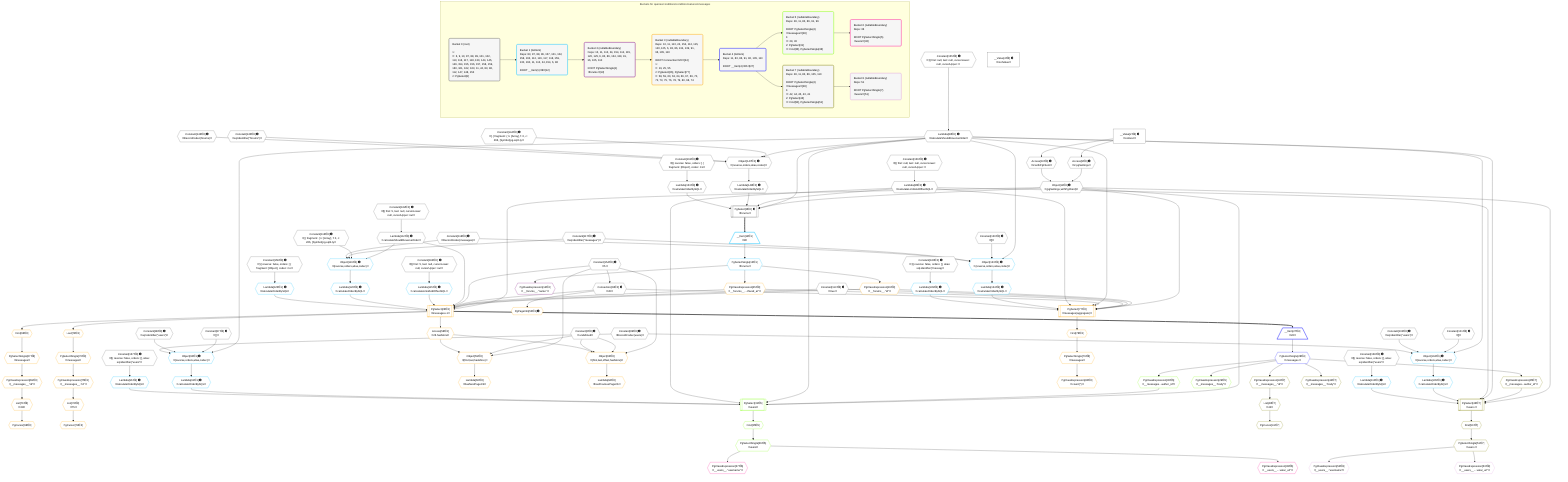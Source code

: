 %%{init: {'themeVariables': { 'fontSize': '12px'}}}%%
graph TD
    classDef path fill:#eee,stroke:#000,color:#000
    classDef plan fill:#fff,stroke-width:1px,color:#000
    classDef itemplan fill:#fff,stroke-width:2px,color:#000
    classDef unbatchedplan fill:#dff,stroke-width:1px,color:#000
    classDef sideeffectplan fill:#fcc,stroke-width:2px,color:#000
    classDef bucket fill:#f6f6f6,color:#000,stroke-width:2px,text-align:left


    %% plan dependencies
    PgSelect8[["PgSelect[8∈0] ➊<br />ᐸforumsᐳ"]]:::plan
    Object11{{"Object[11∈0] ➊<br />ᐸ{pgSettings,withPgClient}ᐳ"}}:::plan
    Lambda83{{"Lambda[83∈0] ➊<br />ᐸcalculateShouldReverseOrderᐳ"}}:::plan
    Lambda86{{"Lambda[86∈0] ➊<br />ᐸcalculateLimitAndOffsetSQLᐳ"}}:::plan
    Lambda148{{"Lambda[148∈0] ➊<br />ᐸcalculateOrderBySQLᐳ"}}:::plan
    Lambda153{{"Lambda[153∈0] ➊<br />ᐸcalculateOrderBySQLᐳ"}}:::plan
    Object11 & Lambda83 & Lambda86 & Lambda148 & Lambda153 --> PgSelect8
    Object147{{"Object[147∈0] ➊<br />ᐸ{reverse,orders,alias,codec}ᐳ"}}:::plan
    Constant144{{"Constant[144∈0] ➊<br />ᐸ[ { fragment: { n: [Array], f: 0, c: 266, [Symbol(pg-sql2-tyᐳ"}}:::plan
    Constant145{{"Constant[145∈0] ➊<br />ᐸsql.identifier(”forums”)ᐳ"}}:::plan
    Constant146{{"Constant[146∈0] ➊<br />ᐸRecordCodec(forums)ᐳ"}}:::plan
    Lambda83 & Constant144 & Constant145 & Constant146 --> Object147
    Access9{{"Access[9∈0] ➊<br />ᐸ2.pgSettingsᐳ"}}:::plan
    Access10{{"Access[10∈0] ➊<br />ᐸ2.withPgClientᐳ"}}:::plan
    Access9 & Access10 --> Object11
    __Value2["__Value[2∈0] ➊<br />ᐸcontextᐳ"]:::plan
    __Value2 --> Access9
    __Value2 --> Access10
    Connection24{{"Connection[24∈0] ➊<br />ᐸ20ᐳ"}}:::plan
    Constant154{{"Constant[154∈0] ➊<br />ᐸ5ᐳ"}}:::plan
    Constant154 --> Connection24
    Constant155{{"Constant[155∈0] ➊<br />ᐸ§{ first: null, last: null, cursorLower: null, cursorUpper: ᐳ"}}:::plan
    Constant155 --> Lambda83
    Constant156{{"Constant[156∈0] ➊<br />ᐸ§{ first: null, last: null, cursorLower: null, cursorUpper: ᐳ"}}:::plan
    Constant156 --> Lambda86
    Lambda112{{"Lambda[112∈0] ➊<br />ᐸcalculateShouldReverseOrderᐳ"}}:::plan
    Constant162{{"Constant[162∈0] ➊<br />ᐸ§{ first: 5, last: null, cursorLower: null, cursorUpper: nulᐳ"}}:::plan
    Constant162 --> Lambda112
    Object147 --> Lambda148
    Constant161{{"Constant[161∈0] ➊<br />ᐸ§{ reverse: false, orders: [ { fragment: [Object], codec: Coᐳ"}}:::plan
    Constant161 --> Lambda153
    __Value4["__Value[4∈0] ➊<br />ᐸrootValueᐳ"]:::plan
    Constant6{{"Constant[6∈0] ➊<br />ᐸundefinedᐳ"}}:::plan
    Constant87{{"Constant[87∈0] ➊<br />ᐸ[]ᐳ"}}:::plan
    Constant88{{"Constant[88∈0] ➊<br />ᐸsql.identifier(”users”)ᐳ"}}:::plan
    Constant89{{"Constant[89∈0] ➊<br />ᐸRecordCodec(users)ᐳ"}}:::plan
    Constant101{{"Constant[101∈0] ➊<br />ᐸ[]ᐳ"}}:::plan
    Constant102{{"Constant[102∈0] ➊<br />ᐸsql.identifier(”users”)ᐳ"}}:::plan
    Constant113{{"Constant[113∈0] ➊<br />ᐸtrueᐳ"}}:::plan
    Constant116{{"Constant[116∈0] ➊<br />ᐸ[ { fragment: { n: [Array], f: 0, c: 266, [Symbol(pg-sql2-tyᐳ"}}:::plan
    Constant117{{"Constant[117∈0] ➊<br />ᐸsql.identifier(”messages”)ᐳ"}}:::plan
    Constant118{{"Constant[118∈0] ➊<br />ᐸRecordCodec(messages)ᐳ"}}:::plan
    Constant130{{"Constant[130∈0] ➊<br />ᐸ[]ᐳ"}}:::plan
    Constant157{{"Constant[157∈0] ➊<br />ᐸ§{ reverse: false, orders: [], alias: sql.identifier(”users”ᐳ"}}:::plan
    Constant158{{"Constant[158∈0] ➊<br />ᐸ§{ reverse: false, orders: [], alias: sql.identifier(”users”ᐳ"}}:::plan
    Constant159{{"Constant[159∈0] ➊<br />ᐸ§{ reverse: false, orders: [ { fragment: [Object], codec: Coᐳ"}}:::plan
    Constant160{{"Constant[160∈0] ➊<br />ᐸ§{ reverse: false, orders: [], alias: sql.identifier(”messagᐳ"}}:::plan
    Constant163{{"Constant[163∈0] ➊<br />ᐸ§{ first: 5, last: null, cursorLower: null, cursorUpper: nulᐳ"}}:::plan
    Object90{{"Object[90∈1] ➊<br />ᐸ{reverse,orders,alias,codec}ᐳ"}}:::plan
    Lambda83 & Constant87 & Constant88 & Constant89 --> Object90
    Object104{{"Object[104∈1] ➊<br />ᐸ{reverse,orders,alias,codec}ᐳ"}}:::plan
    Lambda83 & Constant101 & Constant102 & Constant89 --> Object104
    Object119{{"Object[119∈1] ➊<br />ᐸ{reverse,orders,alias,codec}ᐳ"}}:::plan
    Lambda112 & Constant116 & Constant117 & Constant118 --> Object119
    Object133{{"Object[133∈1] ➊<br />ᐸ{reverse,orders,alias,codec}ᐳ"}}:::plan
    Lambda83 & Constant130 & Constant117 & Constant118 --> Object133
    __Item12[/"__Item[12∈1]<br />ᐸ8ᐳ"\]:::itemplan
    PgSelect8 ==> __Item12
    PgSelectSingle13{{"PgSelectSingle[13∈1]<br />ᐸforumsᐳ"}}:::plan
    __Item12 --> PgSelectSingle13
    Lambda91{{"Lambda[91∈1] ➊<br />ᐸcalculateOrderBySQLᐳ"}}:::plan
    Object90 --> Lambda91
    Lambda96{{"Lambda[96∈1] ➊<br />ᐸcalculateOrderBySQLᐳ"}}:::plan
    Constant157 --> Lambda96
    Lambda105{{"Lambda[105∈1] ➊<br />ᐸcalculateOrderBySQLᐳ"}}:::plan
    Object104 --> Lambda105
    Lambda110{{"Lambda[110∈1] ➊<br />ᐸcalculateOrderBySQLᐳ"}}:::plan
    Constant158 --> Lambda110
    Lambda115{{"Lambda[115∈1] ➊<br />ᐸcalculateLimitAndOffsetSQLᐳ"}}:::plan
    Constant163 --> Lambda115
    Lambda120{{"Lambda[120∈1] ➊<br />ᐸcalculateOrderBySQLᐳ"}}:::plan
    Object119 --> Lambda120
    Lambda125{{"Lambda[125∈1] ➊<br />ᐸcalculateOrderBySQLᐳ"}}:::plan
    Constant159 --> Lambda125
    Lambda134{{"Lambda[134∈1] ➊<br />ᐸcalculateOrderBySQLᐳ"}}:::plan
    Object133 --> Lambda134
    Lambda139{{"Lambda[139∈1] ➊<br />ᐸcalculateOrderBySQLᐳ"}}:::plan
    Constant160 --> Lambda139
    PgClassExpression14{{"PgClassExpression[14∈2]<br />ᐸ__forums__.”name”ᐳ"}}:::plan
    PgSelectSingle13 --> PgClassExpression14
    PgSelect26[["PgSelect[26∈3]<br />ᐸmessages+1ᐳ"]]:::plan
    PgClassExpression19{{"PgClassExpression[19∈3]<br />ᐸ__forums__.”id”ᐳ"}}:::plan
    PgClassExpression25{{"PgClassExpression[25∈3]<br />ᐸ__forums__...chived_at”ᐳ"}}:::plan
    Object11 & PgClassExpression19 & Constant113 & PgClassExpression25 & Connection24 & Constant154 & Lambda112 & Lambda115 & Lambda120 & Lambda125 --> PgSelect26
    PgSelect77[["PgSelect[77∈3]<br />ᐸmessages(aggregate)ᐳ"]]:::plan
    Object11 & PgClassExpression19 & Constant113 & PgClassExpression25 & Connection24 & Lambda83 & Lambda86 & Lambda134 & Lambda139 --> PgSelect77
    Object63{{"Object[63∈3]<br />ᐸ{first,last,offset,hasMore}ᐳ"}}:::plan
    Access58{{"Access[58∈3]<br />ᐸ26.hasMoreᐳ"}}:::plan
    Constant154 & Constant6 & Constant6 & Access58 --> Object63
    Object59{{"Object[59∈3]<br />ᐸ{first,last,hasMore}ᐳ"}}:::plan
    Constant154 & Constant6 & Access58 --> Object59
    PgSelectSingle13 --> PgClassExpression19
    PgSelectSingle13 --> PgClassExpression25
    PgPageInfo55{{"PgPageInfo[55∈3] ➊"}}:::plan
    Connection24 --> PgPageInfo55
    PgSelect26 --> Access58
    Lambda60{{"Lambda[60∈3]<br />ᐸhasNextPageCbᐳ"}}:::plan
    Object59 --> Lambda60
    Lambda64{{"Lambda[64∈3]<br />ᐸhasPreviousPageCbᐳ"}}:::plan
    Object63 --> Lambda64
    First66{{"First[66∈3]"}}:::plan
    PgSelect26 --> First66
    PgSelectSingle67{{"PgSelectSingle[67∈3]<br />ᐸmessagesᐳ"}}:::plan
    First66 --> PgSelectSingle67
    PgCursor68{{"PgCursor[68∈3]"}}:::plan
    List70{{"List[70∈3]<br />ᐸ69ᐳ"}}:::plan
    List70 --> PgCursor68
    PgClassExpression69{{"PgClassExpression[69∈3]<br />ᐸ__messages__.”id”ᐳ"}}:::plan
    PgSelectSingle67 --> PgClassExpression69
    PgClassExpression69 --> List70
    Last72{{"Last[72∈3]"}}:::plan
    PgSelect26 --> Last72
    PgSelectSingle73{{"PgSelectSingle[73∈3]<br />ᐸmessagesᐳ"}}:::plan
    Last72 --> PgSelectSingle73
    PgCursor74{{"PgCursor[74∈3]"}}:::plan
    List76{{"List[76∈3]<br />ᐸ75ᐳ"}}:::plan
    List76 --> PgCursor74
    PgClassExpression75{{"PgClassExpression[75∈3]<br />ᐸ__messages__.”id”ᐳ"}}:::plan
    PgSelectSingle73 --> PgClassExpression75
    PgClassExpression75 --> List76
    First78{{"First[78∈3]"}}:::plan
    PgSelect77 --> First78
    PgSelectSingle79{{"PgSelectSingle[79∈3]<br />ᐸmessagesᐳ"}}:::plan
    First78 --> PgSelectSingle79
    PgClassExpression80{{"PgClassExpression[80∈3]<br />ᐸcount(*)ᐳ"}}:::plan
    PgSelectSingle79 --> PgClassExpression80
    __Item27[/"__Item[27∈4]<br />ᐸ26ᐳ"\]:::itemplan
    PgSelect26 ==> __Item27
    PgSelectSingle28{{"PgSelectSingle[28∈4]<br />ᐸmessagesᐳ"}}:::plan
    __Item27 --> PgSelectSingle28
    PgSelect31[["PgSelect[31∈5]<br />ᐸusersᐳ"]]:::plan
    PgClassExpression30{{"PgClassExpression[30∈5]<br />ᐸ__messages...author_id”ᐳ"}}:::plan
    Object11 & PgClassExpression30 & Lambda83 & Lambda86 & Lambda91 & Lambda96 --> PgSelect31
    PgClassExpression29{{"PgClassExpression[29∈5]<br />ᐸ__messages__.”body”ᐳ"}}:::plan
    PgSelectSingle28 --> PgClassExpression29
    PgSelectSingle28 --> PgClassExpression30
    First35{{"First[35∈5]"}}:::plan
    PgSelect31 --> First35
    PgSelectSingle36{{"PgSelectSingle[36∈5]<br />ᐸusersᐳ"}}:::plan
    First35 --> PgSelectSingle36
    PgClassExpression37{{"PgClassExpression[37∈6]<br />ᐸ__users__.”username”ᐳ"}}:::plan
    PgSelectSingle36 --> PgClassExpression37
    PgClassExpression38{{"PgClassExpression[38∈6]<br />ᐸ__users__....vatar_url”ᐳ"}}:::plan
    PgSelectSingle36 --> PgClassExpression38
    PgSelect46[["PgSelect[46∈7]<br />ᐸusersᐳ"]]:::plan
    PgClassExpression45{{"PgClassExpression[45∈7]<br />ᐸ__messages...author_id”ᐳ"}}:::plan
    Object11 & PgClassExpression45 & Lambda83 & Lambda86 & Lambda105 & Lambda110 --> PgSelect46
    PgCursor41{{"PgCursor[41∈7]"}}:::plan
    List43{{"List[43∈7]<br />ᐸ42ᐳ"}}:::plan
    List43 --> PgCursor41
    PgClassExpression42{{"PgClassExpression[42∈7]<br />ᐸ__messages__.”id”ᐳ"}}:::plan
    PgSelectSingle28 --> PgClassExpression42
    PgClassExpression42 --> List43
    PgClassExpression44{{"PgClassExpression[44∈7]<br />ᐸ__messages__.”body”ᐳ"}}:::plan
    PgSelectSingle28 --> PgClassExpression44
    PgSelectSingle28 --> PgClassExpression45
    First50{{"First[50∈7]"}}:::plan
    PgSelect46 --> First50
    PgSelectSingle51{{"PgSelectSingle[51∈7]<br />ᐸusersᐳ"}}:::plan
    First50 --> PgSelectSingle51
    PgClassExpression52{{"PgClassExpression[52∈8]<br />ᐸ__users__.”username”ᐳ"}}:::plan
    PgSelectSingle51 --> PgClassExpression52
    PgClassExpression53{{"PgClassExpression[53∈8]<br />ᐸ__users__....vatar_url”ᐳ"}}:::plan
    PgSelectSingle51 --> PgClassExpression53

    %% define steps

    subgraph "Buckets for queries/conditions/condition-featured-messages"
    Bucket0("Bucket 0 (root)<br /><br />1: <br />ᐳ: 6, 9, 10, 87, 88, 89, 101, 102, 113, 116, 117, 118, 130, 144, 145, 146, 154, 155, 156, 157, 158, 159, 160, 161, 162, 163, 11, 24, 83, 86, 112, 147, 148, 153<br />2: PgSelect[8]"):::bucket
    classDef bucket0 stroke:#696969
    class Bucket0,__Value2,__Value4,Constant6,PgSelect8,Access9,Access10,Object11,Connection24,Lambda83,Lambda86,Constant87,Constant88,Constant89,Constant101,Constant102,Lambda112,Constant113,Constant116,Constant117,Constant118,Constant130,Constant144,Constant145,Constant146,Object147,Lambda148,Lambda153,Constant154,Constant155,Constant156,Constant157,Constant158,Constant159,Constant160,Constant161,Constant162,Constant163 bucket0
    Bucket1("Bucket 1 (listItem)<br />Deps: 83, 87, 88, 89, 157, 101, 102, 158, 163, 112, 116, 117, 118, 159, 130, 160, 11, 113, 24, 154, 6, 86<br /><br />ROOT __Item{1}ᐸ8ᐳ[12]"):::bucket
    classDef bucket1 stroke:#00bfff
    class Bucket1,__Item12,PgSelectSingle13,Object90,Lambda91,Lambda96,Object104,Lambda105,Lambda110,Lambda115,Object119,Lambda120,Lambda125,Object133,Lambda134,Lambda139 bucket1
    Bucket2("Bucket 2 (nullableBoundary)<br />Deps: 13, 11, 113, 24, 154, 112, 115, 120, 125, 6, 83, 86, 134, 139, 91, 96, 105, 110<br /><br />ROOT PgSelectSingle{1}ᐸforumsᐳ[13]"):::bucket
    classDef bucket2 stroke:#7f007f
    class Bucket2,PgClassExpression14 bucket2
    Bucket3("Bucket 3 (nullableBoundary)<br />Deps: 13, 11, 113, 24, 154, 112, 115, 120, 125, 6, 83, 86, 134, 139, 91, 96, 105, 110<br /><br />ROOT Connectionᐸ20ᐳ[24]<br />1: <br />ᐳ: 19, 25, 55<br />2: PgSelect[26], PgSelect[77]<br />ᐳ: 58, 59, 60, 63, 64, 66, 67, 69, 70, 72, 73, 75, 76, 78, 79, 80, 68, 74"):::bucket
    classDef bucket3 stroke:#ffa500
    class Bucket3,PgClassExpression19,PgClassExpression25,PgSelect26,PgPageInfo55,Access58,Object59,Lambda60,Object63,Lambda64,First66,PgSelectSingle67,PgCursor68,PgClassExpression69,List70,Last72,PgSelectSingle73,PgCursor74,PgClassExpression75,List76,PgSelect77,First78,PgSelectSingle79,PgClassExpression80 bucket3
    Bucket4("Bucket 4 (listItem)<br />Deps: 11, 83, 86, 91, 96, 105, 110<br /><br />ROOT __Item{4}ᐸ26ᐳ[27]"):::bucket
    classDef bucket4 stroke:#0000ff
    class Bucket4,__Item27,PgSelectSingle28 bucket4
    Bucket5("Bucket 5 (nullableBoundary)<br />Deps: 28, 11, 83, 86, 91, 96<br /><br />ROOT PgSelectSingle{4}ᐸmessagesᐳ[28]<br />1: <br />ᐳ: 29, 30<br />2: PgSelect[31]<br />ᐳ: First[35], PgSelectSingle[36]"):::bucket
    classDef bucket5 stroke:#7fff00
    class Bucket5,PgClassExpression29,PgClassExpression30,PgSelect31,First35,PgSelectSingle36 bucket5
    Bucket6("Bucket 6 (nullableBoundary)<br />Deps: 36<br /><br />ROOT PgSelectSingle{5}ᐸusersᐳ[36]"):::bucket
    classDef bucket6 stroke:#ff1493
    class Bucket6,PgClassExpression37,PgClassExpression38 bucket6
    Bucket7("Bucket 7 (nullableBoundary)<br />Deps: 28, 11, 83, 86, 105, 110<br /><br />ROOT PgSelectSingle{4}ᐸmessagesᐳ[28]<br />1: <br />ᐳ: 42, 44, 45, 43, 41<br />2: PgSelect[46]<br />ᐳ: First[50], PgSelectSingle[51]"):::bucket
    classDef bucket7 stroke:#808000
    class Bucket7,PgCursor41,PgClassExpression42,List43,PgClassExpression44,PgClassExpression45,PgSelect46,First50,PgSelectSingle51 bucket7
    Bucket8("Bucket 8 (nullableBoundary)<br />Deps: 51<br /><br />ROOT PgSelectSingle{7}ᐸusersᐳ[51]"):::bucket
    classDef bucket8 stroke:#dda0dd
    class Bucket8,PgClassExpression52,PgClassExpression53 bucket8
    Bucket0 --> Bucket1
    Bucket1 --> Bucket2
    Bucket2 --> Bucket3
    Bucket3 --> Bucket4
    Bucket4 --> Bucket5 & Bucket7
    Bucket5 --> Bucket6
    Bucket7 --> Bucket8
    end